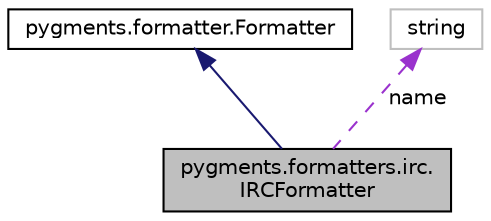 digraph "pygments.formatters.irc.IRCFormatter"
{
 // LATEX_PDF_SIZE
  edge [fontname="Helvetica",fontsize="10",labelfontname="Helvetica",labelfontsize="10"];
  node [fontname="Helvetica",fontsize="10",shape=record];
  Node1 [label="pygments.formatters.irc.\lIRCFormatter",height=0.2,width=0.4,color="black", fillcolor="grey75", style="filled", fontcolor="black",tooltip=" "];
  Node2 -> Node1 [dir="back",color="midnightblue",fontsize="10",style="solid"];
  Node2 [label="pygments.formatter.Formatter",height=0.2,width=0.4,color="black", fillcolor="white", style="filled",URL="$classpygments_1_1formatter_1_1Formatter.html",tooltip=" "];
  Node3 -> Node1 [dir="back",color="darkorchid3",fontsize="10",style="dashed",label=" name" ];
  Node3 [label="string",height=0.2,width=0.4,color="grey75", fillcolor="white", style="filled",tooltip=" "];
}
